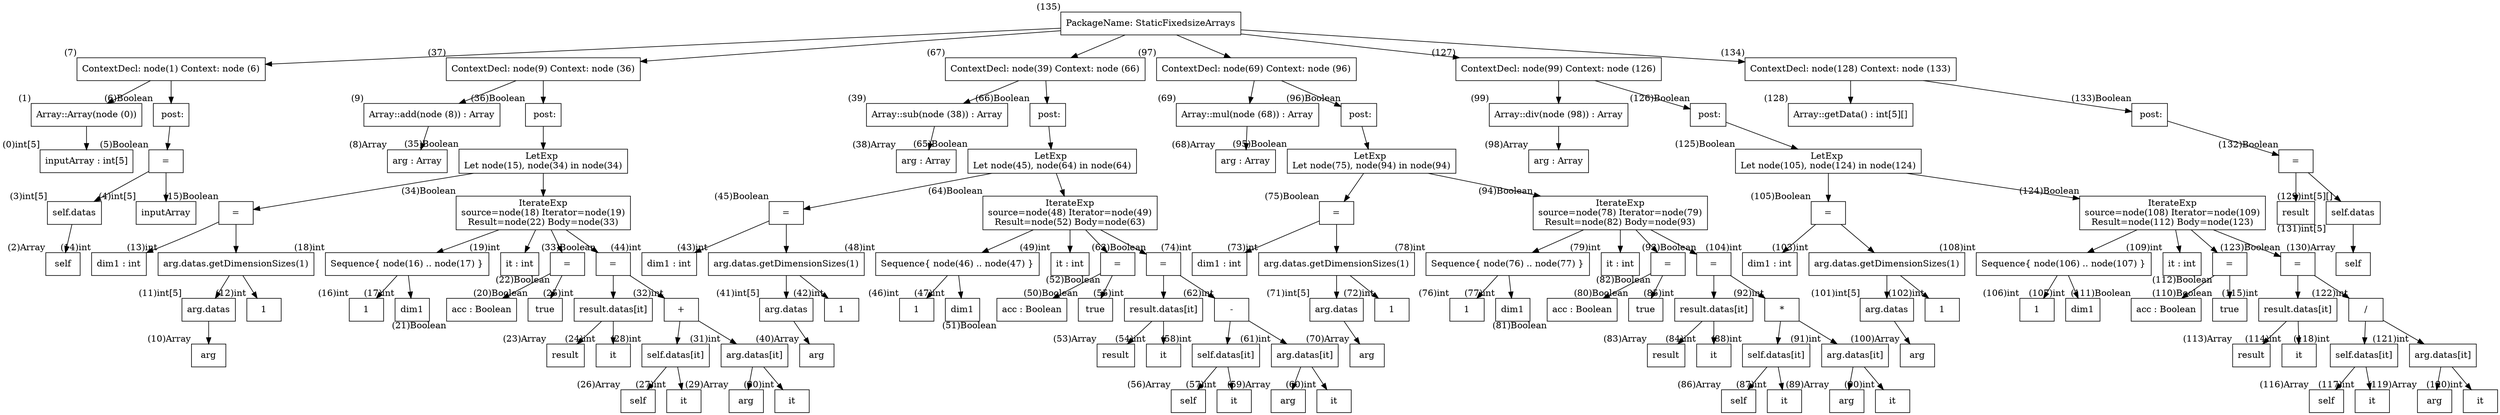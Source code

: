 digraph AST {
  node [shape=box];
  n135 [label="PackageName: StaticFixedsizeArrays", xlabel="(135)"];
  n135 -> n7;
  n135 -> n37;
  n135 -> n67;
  n135 -> n97;
  n135 -> n127;
  n135 -> n134;
  n7 [label="ContextDecl: node(1) Context: node (6)", xlabel="(7)"];
  n7 -> n1;
  n7 -> n6;
  n37 [label="ContextDecl: node(9) Context: node (36)", xlabel="(37)"];
  n37 -> n9;
  n37 -> n36;
  n67 [label="ContextDecl: node(39) Context: node (66)", xlabel="(67)"];
  n67 -> n39;
  n67 -> n66;
  n97 [label="ContextDecl: node(69) Context: node (96)", xlabel="(97)"];
  n97 -> n69;
  n97 -> n96;
  n127 [label="ContextDecl: node(99) Context: node (126)", xlabel="(127)"];
  n127 -> n99;
  n127 -> n126;
  n134 [label="ContextDecl: node(128) Context: node (133)", xlabel="(134)"];
  n134 -> n128;
  n134 -> n133;
  n1 [label="Array::Array(node (0))", xlabel="(1)"];
  n1 -> n0;
  n6 [label=" post:", xlabel="(6)Boolean"];
  n6 -> n5;
  n9 [label="Array::add(node (8)) : Array", xlabel="(9)"];
  n9 -> n8;
  n36 [label=" post:", xlabel="(36)Boolean"];
  n36 -> n35;
  n39 [label="Array::sub(node (38)) : Array", xlabel="(39)"];
  n39 -> n38;
  n66 [label=" post:", xlabel="(66)Boolean"];
  n66 -> n65;
  n69 [label="Array::mul(node (68)) : Array", xlabel="(69)"];
  n69 -> n68;
  n96 [label=" post:", xlabel="(96)Boolean"];
  n96 -> n95;
  n99 [label="Array::div(node (98)) : Array", xlabel="(99)"];
  n99 -> n98;
  n126 [label=" post:", xlabel="(126)Boolean"];
  n126 -> n125;
  n128 [label="Array::getData() : int[5][]", xlabel="(128)"];
  n133 [label=" post:", xlabel="(133)Boolean"];
  n133 -> n132;
  n0 [label="inputArray : int[5]", xlabel="(0)int[5]"];
  n5 [label="=", xlabel="(5)Boolean"];
  n5 -> n3;
  n5 -> n4;
  n8 [label="arg : Array", xlabel="(8)Array"];
  n35 [label="LetExp 
Let node(15), node(34) in node(34)", xlabel="(35)Boolean"];
  n35 -> n15;
  n35 -> n34;
  n38 [label="arg : Array", xlabel="(38)Array"];
  n65 [label="LetExp 
Let node(45), node(64) in node(64)", xlabel="(65)Boolean"];
  n65 -> n45;
  n65 -> n64;
  n68 [label="arg : Array", xlabel="(68)Array"];
  n95 [label="LetExp 
Let node(75), node(94) in node(94)", xlabel="(95)Boolean"];
  n95 -> n75;
  n95 -> n94;
  n98 [label="arg : Array", xlabel="(98)Array"];
  n125 [label="LetExp 
Let node(105), node(124) in node(124)", xlabel="(125)Boolean"];
  n125 -> n105;
  n125 -> n124;
  n132 [label="=", xlabel="(132)Boolean"];
  n132 -> n129;
  n132 -> n131;
  n3 [label="self.datas", xlabel="(3)int[5]"];
  n3 -> n2;
  n4 [label="inputArray", xlabel="(4)int[5]"];
  n15 [label="=", xlabel="(15)Boolean"];
  n15 -> n14;
  n15 -> n13;
  n34 [label="IterateExp
source=node(18) Iterator=node(19)
Result=node(22) Body=node(33)", xlabel="(34)Boolean"];
  n34 -> n18;
  n34 -> n19;
  n34 -> n22;
  n34 -> n33;
  n45 [label="=", xlabel="(45)Boolean"];
  n45 -> n44;
  n45 -> n43;
  n64 [label="IterateExp
source=node(48) Iterator=node(49)
Result=node(52) Body=node(63)", xlabel="(64)Boolean"];
  n64 -> n48;
  n64 -> n49;
  n64 -> n52;
  n64 -> n63;
  n75 [label="=", xlabel="(75)Boolean"];
  n75 -> n74;
  n75 -> n73;
  n94 [label="IterateExp
source=node(78) Iterator=node(79)
Result=node(82) Body=node(93)", xlabel="(94)Boolean"];
  n94 -> n78;
  n94 -> n79;
  n94 -> n82;
  n94 -> n93;
  n105 [label="=", xlabel="(105)Boolean"];
  n105 -> n104;
  n105 -> n103;
  n124 [label="IterateExp
source=node(108) Iterator=node(109)
Result=node(112) Body=node(123)", xlabel="(124)Boolean"];
  n124 -> n108;
  n124 -> n109;
  n124 -> n112;
  n124 -> n123;
  n129 [label="result", xlabel="(129)int[5][]"];
  n131 [label="self.datas", xlabel="(131)int[5]"];
  n131 -> n130;
  n2 [label="self", xlabel="(2)Array"];
  n14 [label="dim1 : int", xlabel="(14)int"];
  n13 [label="arg.datas.getDimensionSizes(1)", xlabel="(13)int"];
  n13 -> n11;
  n13 -> n12;
  n18 [label="Sequence{ node(16) .. node(17) }", xlabel="(18)int"];
  n18 -> n16;
  n18 -> n17;
  n19 [label="it : int", xlabel="(19)int"];
  n22 [label="=", xlabel="(22)Boolean"];
  n22 -> n21;
  n22 -> n20;
  n33 [label="=", xlabel="(33)Boolean"];
  n33 -> n25;
  n33 -> n32;
  n44 [label="dim1 : int", xlabel="(44)int"];
  n43 [label="arg.datas.getDimensionSizes(1)", xlabel="(43)int"];
  n43 -> n41;
  n43 -> n42;
  n48 [label="Sequence{ node(46) .. node(47) }", xlabel="(48)int"];
  n48 -> n46;
  n48 -> n47;
  n49 [label="it : int", xlabel="(49)int"];
  n52 [label="=", xlabel="(52)Boolean"];
  n52 -> n51;
  n52 -> n50;
  n63 [label="=", xlabel="(63)Boolean"];
  n63 -> n55;
  n63 -> n62;
  n74 [label="dim1 : int", xlabel="(74)int"];
  n73 [label="arg.datas.getDimensionSizes(1)", xlabel="(73)int"];
  n73 -> n71;
  n73 -> n72;
  n78 [label="Sequence{ node(76) .. node(77) }", xlabel="(78)int"];
  n78 -> n76;
  n78 -> n77;
  n79 [label="it : int", xlabel="(79)int"];
  n82 [label="=", xlabel="(82)Boolean"];
  n82 -> n81;
  n82 -> n80;
  n93 [label="=", xlabel="(93)Boolean"];
  n93 -> n85;
  n93 -> n92;
  n104 [label="dim1 : int", xlabel="(104)int"];
  n103 [label="arg.datas.getDimensionSizes(1)", xlabel="(103)int"];
  n103 -> n101;
  n103 -> n102;
  n108 [label="Sequence{ node(106) .. node(107) }", xlabel="(108)int"];
  n108 -> n106;
  n108 -> n107;
  n109 [label="it : int", xlabel="(109)int"];
  n112 [label="=", xlabel="(112)Boolean"];
  n112 -> n111;
  n112 -> n110;
  n123 [label="=", xlabel="(123)Boolean"];
  n123 -> n115;
  n123 -> n122;
  n130 [label="self", xlabel="(130)Array"];
  n11 [label="arg.datas", xlabel="(11)int[5]"];
  n11 -> n10;
  n12 [label="1", xlabel="(12)int"];
  n16 [label="1", xlabel="(16)int"];
  n17 [label="dim1", xlabel="(17)int"];
  n21 [label="acc : Boolean", xlabel="(21)Boolean"];
  n20 [label="true", xlabel="(20)Boolean"];
  n25 [label="result.datas[it]", xlabel="(25)int"];
  n25 -> n23;
  n25 -> n24;
  n32 [label="+", xlabel="(32)int"];
  n32 -> n28;
  n32 -> n31;
  n41 [label="arg.datas", xlabel="(41)int[5]"];
  n41 -> n40;
  n42 [label="1", xlabel="(42)int"];
  n46 [label="1", xlabel="(46)int"];
  n47 [label="dim1", xlabel="(47)int"];
  n51 [label="acc : Boolean", xlabel="(51)Boolean"];
  n50 [label="true", xlabel="(50)Boolean"];
  n55 [label="result.datas[it]", xlabel="(55)int"];
  n55 -> n53;
  n55 -> n54;
  n62 [label="-", xlabel="(62)int"];
  n62 -> n58;
  n62 -> n61;
  n71 [label="arg.datas", xlabel="(71)int[5]"];
  n71 -> n70;
  n72 [label="1", xlabel="(72)int"];
  n76 [label="1", xlabel="(76)int"];
  n77 [label="dim1", xlabel="(77)int"];
  n81 [label="acc : Boolean", xlabel="(81)Boolean"];
  n80 [label="true", xlabel="(80)Boolean"];
  n85 [label="result.datas[it]", xlabel="(85)int"];
  n85 -> n83;
  n85 -> n84;
  n92 [label="*", xlabel="(92)int"];
  n92 -> n88;
  n92 -> n91;
  n101 [label="arg.datas", xlabel="(101)int[5]"];
  n101 -> n100;
  n102 [label="1", xlabel="(102)int"];
  n106 [label="1", xlabel="(106)int"];
  n107 [label="dim1", xlabel="(107)int"];
  n111 [label="acc : Boolean", xlabel="(111)Boolean"];
  n110 [label="true", xlabel="(110)Boolean"];
  n115 [label="result.datas[it]", xlabel="(115)int"];
  n115 -> n113;
  n115 -> n114;
  n122 [label="/", xlabel="(122)int"];
  n122 -> n118;
  n122 -> n121;
  n10 [label="arg", xlabel="(10)Array"];
  n23 [label="result", xlabel="(23)Array"];
  n24 [label="it", xlabel="(24)int"];
  n28 [label="self.datas[it]", xlabel="(28)int"];
  n28 -> n26;
  n28 -> n27;
  n31 [label="arg.datas[it]", xlabel="(31)int"];
  n31 -> n29;
  n31 -> n30;
  n40 [label="arg", xlabel="(40)Array"];
  n53 [label="result", xlabel="(53)Array"];
  n54 [label="it", xlabel="(54)int"];
  n58 [label="self.datas[it]", xlabel="(58)int"];
  n58 -> n56;
  n58 -> n57;
  n61 [label="arg.datas[it]", xlabel="(61)int"];
  n61 -> n59;
  n61 -> n60;
  n70 [label="arg", xlabel="(70)Array"];
  n83 [label="result", xlabel="(83)Array"];
  n84 [label="it", xlabel="(84)int"];
  n88 [label="self.datas[it]", xlabel="(88)int"];
  n88 -> n86;
  n88 -> n87;
  n91 [label="arg.datas[it]", xlabel="(91)int"];
  n91 -> n89;
  n91 -> n90;
  n100 [label="arg", xlabel="(100)Array"];
  n113 [label="result", xlabel="(113)Array"];
  n114 [label="it", xlabel="(114)int"];
  n118 [label="self.datas[it]", xlabel="(118)int"];
  n118 -> n116;
  n118 -> n117;
  n121 [label="arg.datas[it]", xlabel="(121)int"];
  n121 -> n119;
  n121 -> n120;
  n26 [label="self", xlabel="(26)Array"];
  n27 [label="it", xlabel="(27)int"];
  n29 [label="arg", xlabel="(29)Array"];
  n30 [label="it", xlabel="(30)int"];
  n56 [label="self", xlabel="(56)Array"];
  n57 [label="it", xlabel="(57)int"];
  n59 [label="arg", xlabel="(59)Array"];
  n60 [label="it", xlabel="(60)int"];
  n86 [label="self", xlabel="(86)Array"];
  n87 [label="it", xlabel="(87)int"];
  n89 [label="arg", xlabel="(89)Array"];
  n90 [label="it", xlabel="(90)int"];
  n116 [label="self", xlabel="(116)Array"];
  n117 [label="it", xlabel="(117)int"];
  n119 [label="arg", xlabel="(119)Array"];
  n120 [label="it", xlabel="(120)int"];
}
